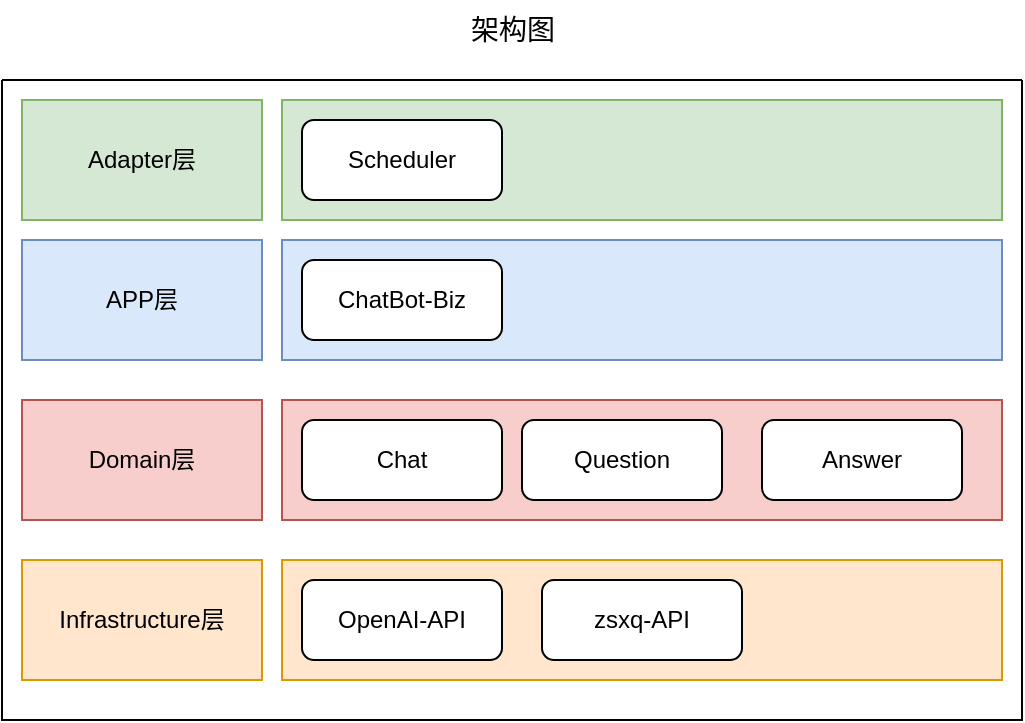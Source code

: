 <mxfile version="20.8.16" type="device"><diagram name="第 1 页" id="C4IejG2HQZNlzZ8uvNUX"><mxGraphModel dx="954" dy="674" grid="1" gridSize="10" guides="1" tooltips="1" connect="1" arrows="1" fold="1" page="1" pageScale="1" pageWidth="827" pageHeight="1169" math="0" shadow="0"><root><mxCell id="0"/><mxCell id="1" parent="0"/><mxCell id="TK6n-gTyhoPQVYDNjMdt-3" value="" style="swimlane;startSize=0;" vertex="1" parent="1"><mxGeometry x="70" y="560" width="510" height="320" as="geometry"/></mxCell><mxCell id="TK6n-gTyhoPQVYDNjMdt-5" value="Adapter层" style="rounded=0;whiteSpace=wrap;html=1;fillColor=#d5e8d4;strokeColor=#82b366;" vertex="1" parent="TK6n-gTyhoPQVYDNjMdt-3"><mxGeometry x="10" y="10" width="120" height="60" as="geometry"/></mxCell><mxCell id="TK6n-gTyhoPQVYDNjMdt-6" value="" style="rounded=0;whiteSpace=wrap;html=1;fillColor=#d5e8d4;strokeColor=#82b366;" vertex="1" parent="TK6n-gTyhoPQVYDNjMdt-3"><mxGeometry x="140" y="10" width="360" height="60" as="geometry"/></mxCell><mxCell id="TK6n-gTyhoPQVYDNjMdt-7" value="APP层" style="rounded=0;whiteSpace=wrap;html=1;fillColor=#dae8fc;strokeColor=#6c8ebf;" vertex="1" parent="TK6n-gTyhoPQVYDNjMdt-3"><mxGeometry x="10" y="80" width="120" height="60" as="geometry"/></mxCell><mxCell id="TK6n-gTyhoPQVYDNjMdt-8" value="" style="rounded=0;whiteSpace=wrap;html=1;fillColor=#dae8fc;strokeColor=#6c8ebf;" vertex="1" parent="TK6n-gTyhoPQVYDNjMdt-3"><mxGeometry x="140" y="80" width="360" height="60" as="geometry"/></mxCell><mxCell id="TK6n-gTyhoPQVYDNjMdt-9" value="Domain层" style="rounded=0;whiteSpace=wrap;html=1;fillColor=#f8cecc;strokeColor=#b85450;" vertex="1" parent="TK6n-gTyhoPQVYDNjMdt-3"><mxGeometry x="10" y="160" width="120" height="60" as="geometry"/></mxCell><mxCell id="TK6n-gTyhoPQVYDNjMdt-10" value="" style="rounded=0;whiteSpace=wrap;html=1;fillColor=#f8cecc;strokeColor=#b85450;" vertex="1" parent="TK6n-gTyhoPQVYDNjMdt-3"><mxGeometry x="140" y="160" width="360" height="60" as="geometry"/></mxCell><mxCell id="TK6n-gTyhoPQVYDNjMdt-11" value="Infrastructure层" style="rounded=0;whiteSpace=wrap;html=1;fillColor=#ffe6cc;strokeColor=#d79b00;" vertex="1" parent="TK6n-gTyhoPQVYDNjMdt-3"><mxGeometry x="10" y="240" width="120" height="60" as="geometry"/></mxCell><mxCell id="TK6n-gTyhoPQVYDNjMdt-12" value="" style="rounded=0;whiteSpace=wrap;html=1;fillColor=#ffe6cc;strokeColor=#d79b00;" vertex="1" parent="TK6n-gTyhoPQVYDNjMdt-3"><mxGeometry x="140" y="240" width="360" height="60" as="geometry"/></mxCell><mxCell id="TK6n-gTyhoPQVYDNjMdt-15" value="OpenAI-API" style="rounded=1;whiteSpace=wrap;html=1;" vertex="1" parent="TK6n-gTyhoPQVYDNjMdt-3"><mxGeometry x="150" y="250" width="100" height="40" as="geometry"/></mxCell><mxCell id="TK6n-gTyhoPQVYDNjMdt-16" value="zsxq-API" style="rounded=1;whiteSpace=wrap;html=1;" vertex="1" parent="TK6n-gTyhoPQVYDNjMdt-3"><mxGeometry x="270" y="250" width="100" height="40" as="geometry"/></mxCell><mxCell id="TK6n-gTyhoPQVYDNjMdt-17" value="Scheduler" style="rounded=1;whiteSpace=wrap;html=1;" vertex="1" parent="TK6n-gTyhoPQVYDNjMdt-3"><mxGeometry x="150" y="20" width="100" height="40" as="geometry"/></mxCell><mxCell id="TK6n-gTyhoPQVYDNjMdt-18" value="Chat" style="rounded=1;whiteSpace=wrap;html=1;" vertex="1" parent="TK6n-gTyhoPQVYDNjMdt-3"><mxGeometry x="150" y="170" width="100" height="40" as="geometry"/></mxCell><mxCell id="TK6n-gTyhoPQVYDNjMdt-20" value="Question" style="rounded=1;whiteSpace=wrap;html=1;" vertex="1" parent="TK6n-gTyhoPQVYDNjMdt-3"><mxGeometry x="260" y="170" width="100" height="40" as="geometry"/></mxCell><mxCell id="TK6n-gTyhoPQVYDNjMdt-21" value="Answer" style="rounded=1;whiteSpace=wrap;html=1;" vertex="1" parent="TK6n-gTyhoPQVYDNjMdt-3"><mxGeometry x="380" y="170" width="100" height="40" as="geometry"/></mxCell><mxCell id="TK6n-gTyhoPQVYDNjMdt-22" value="ChatBot-Biz" style="rounded=1;whiteSpace=wrap;html=1;" vertex="1" parent="TK6n-gTyhoPQVYDNjMdt-3"><mxGeometry x="150" y="90" width="100" height="40" as="geometry"/></mxCell><mxCell id="TK6n-gTyhoPQVYDNjMdt-19" value="&lt;font style=&quot;font-size: 14px;&quot;&gt;架构图&lt;/font&gt;" style="text;html=1;align=center;verticalAlign=middle;resizable=0;points=[];autosize=1;strokeColor=none;fillColor=none;" vertex="1" parent="1"><mxGeometry x="290" y="520" width="70" height="30" as="geometry"/></mxCell></root></mxGraphModel></diagram></mxfile>
